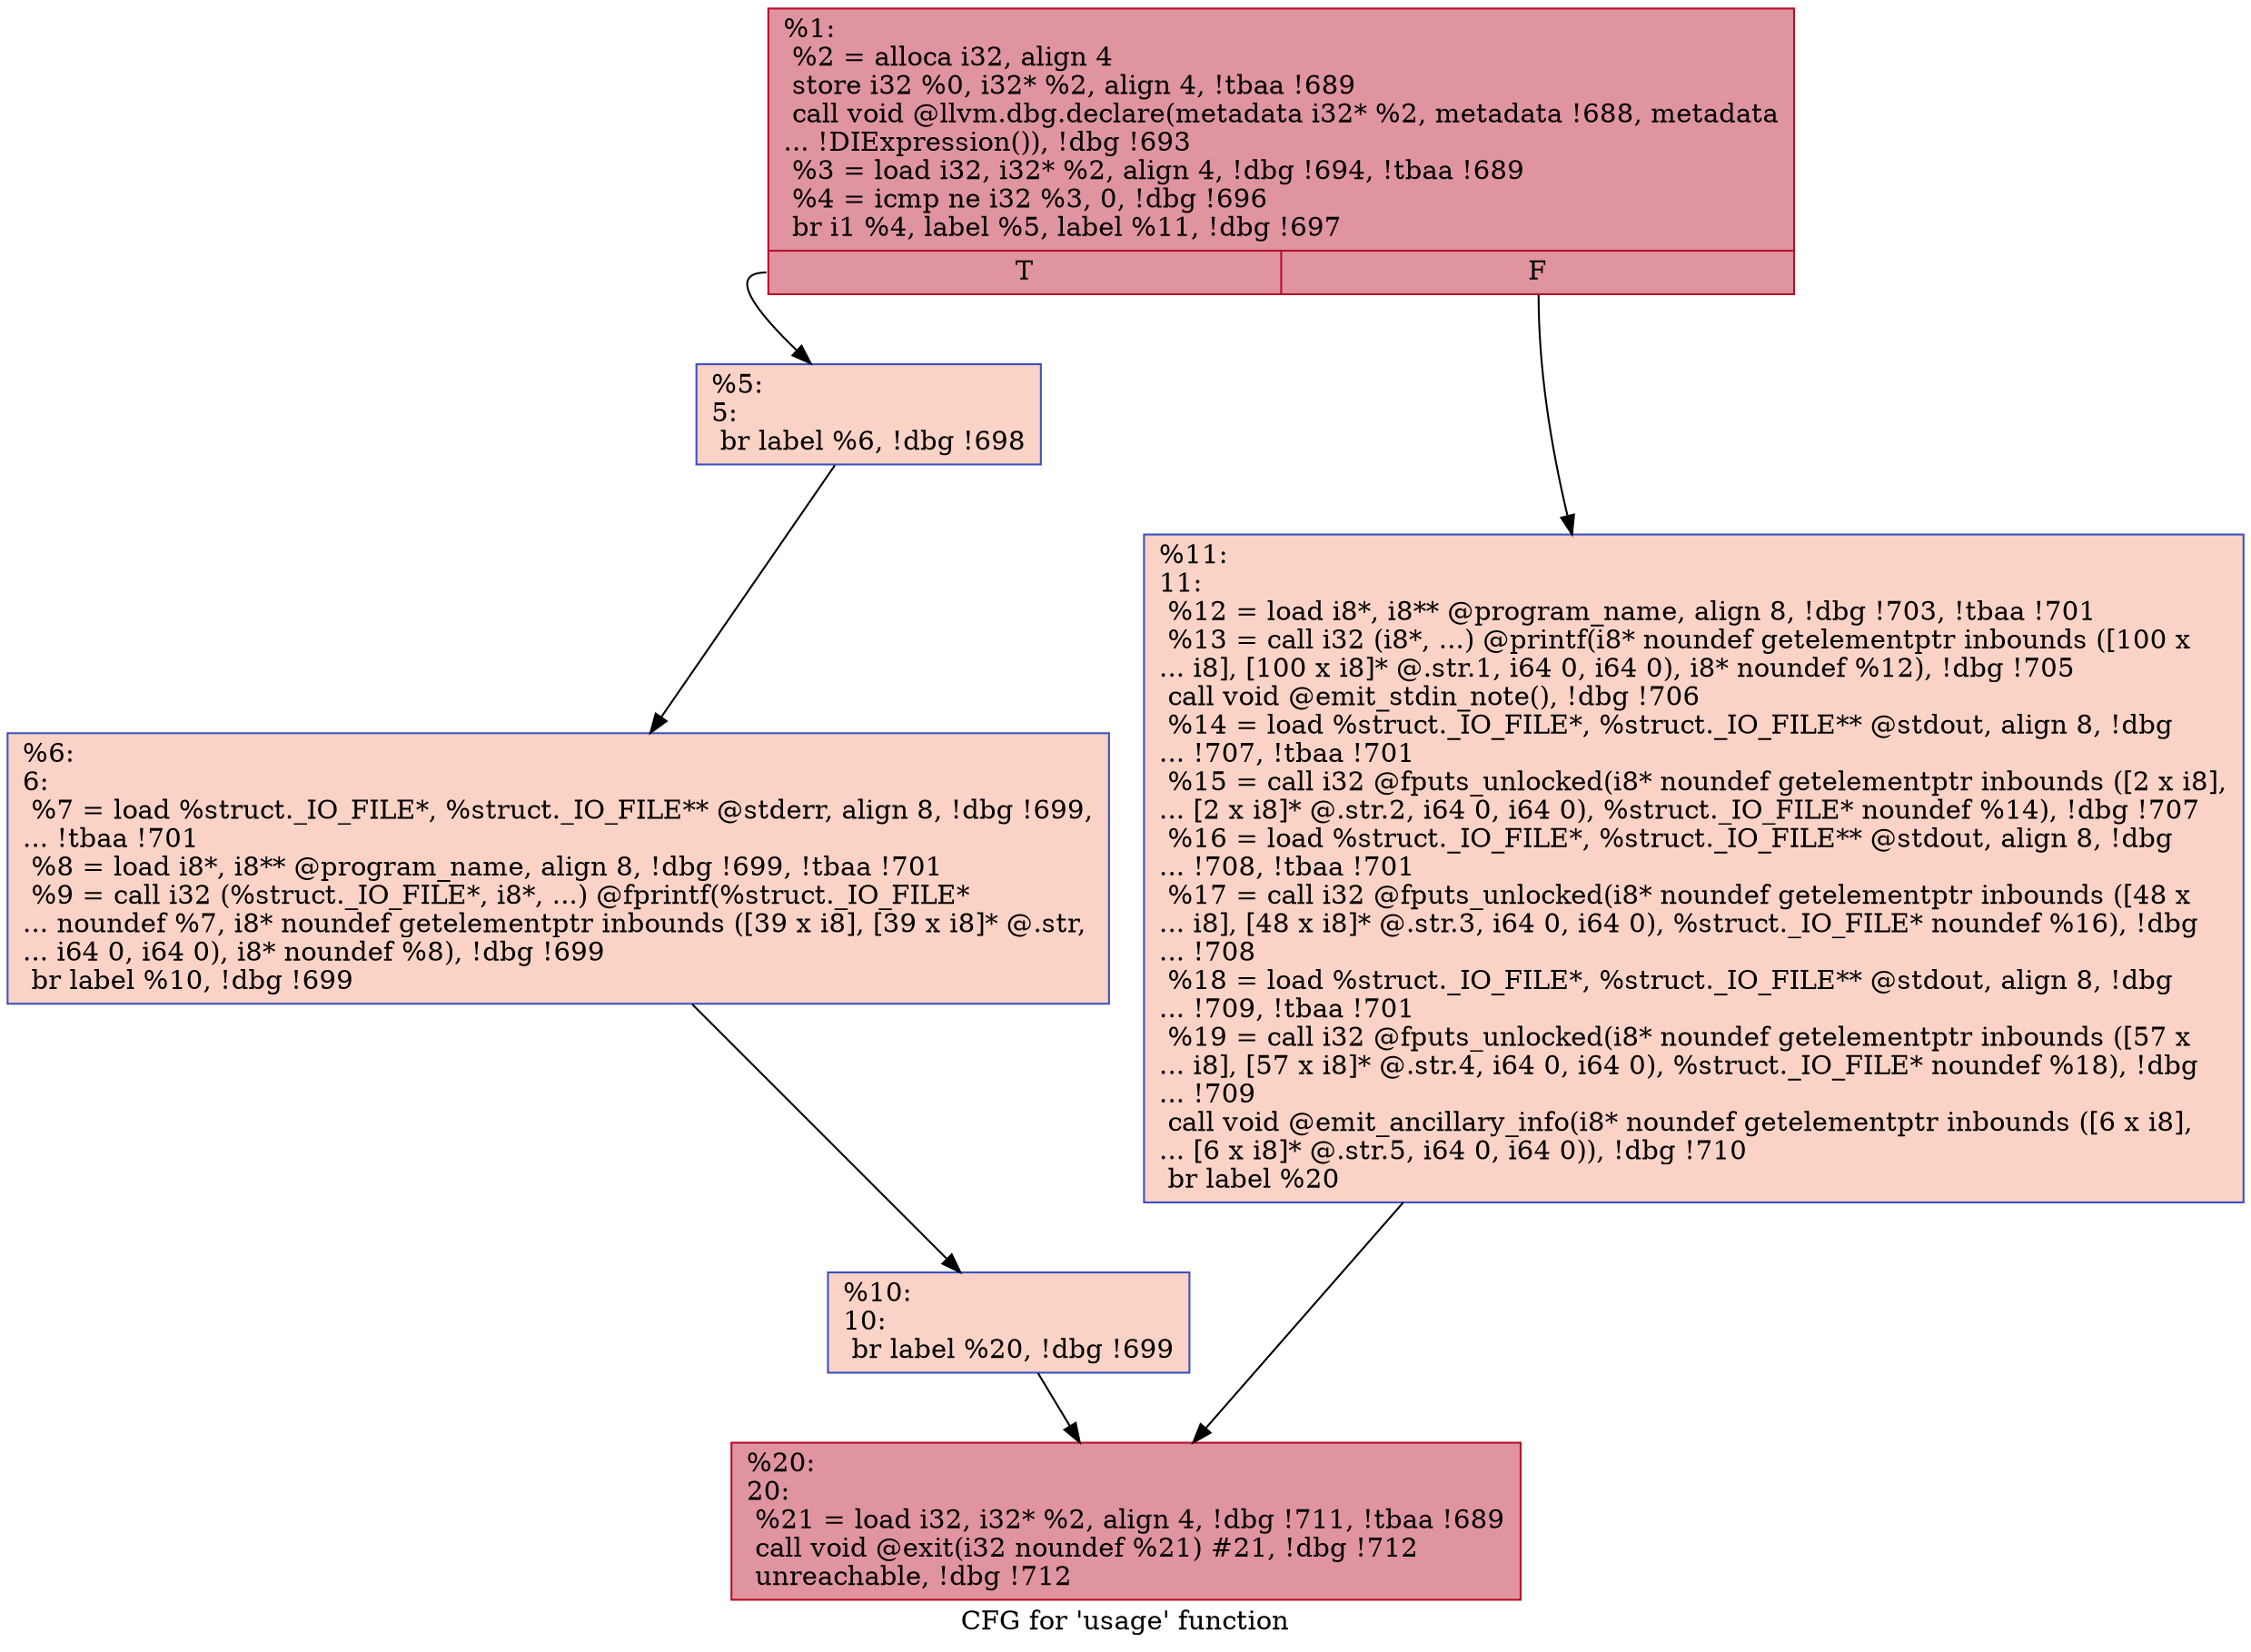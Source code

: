 digraph "CFG for 'usage' function" {
	label="CFG for 'usage' function";

	Node0x18671b0 [shape=record,color="#b70d28ff", style=filled, fillcolor="#b70d2870",label="{%1:\l  %2 = alloca i32, align 4\l  store i32 %0, i32* %2, align 4, !tbaa !689\l  call void @llvm.dbg.declare(metadata i32* %2, metadata !688, metadata\l... !DIExpression()), !dbg !693\l  %3 = load i32, i32* %2, align 4, !dbg !694, !tbaa !689\l  %4 = icmp ne i32 %3, 0, !dbg !696\l  br i1 %4, label %5, label %11, !dbg !697\l|{<s0>T|<s1>F}}"];
	Node0x18671b0:s0 -> Node0x1874e90;
	Node0x18671b0:s1 -> Node0x1874f80;
	Node0x1874e90 [shape=record,color="#3d50c3ff", style=filled, fillcolor="#f59c7d70",label="{%5:\l5:                                                \l  br label %6, !dbg !698\l}"];
	Node0x1874e90 -> Node0x1874ee0;
	Node0x1874ee0 [shape=record,color="#3d50c3ff", style=filled, fillcolor="#f59c7d70",label="{%6:\l6:                                                \l  %7 = load %struct._IO_FILE*, %struct._IO_FILE** @stderr, align 8, !dbg !699,\l... !tbaa !701\l  %8 = load i8*, i8** @program_name, align 8, !dbg !699, !tbaa !701\l  %9 = call i32 (%struct._IO_FILE*, i8*, ...) @fprintf(%struct._IO_FILE*\l... noundef %7, i8* noundef getelementptr inbounds ([39 x i8], [39 x i8]* @.str,\l... i64 0, i64 0), i8* noundef %8), !dbg !699\l  br label %10, !dbg !699\l}"];
	Node0x1874ee0 -> Node0x1874f30;
	Node0x1874f30 [shape=record,color="#3d50c3ff", style=filled, fillcolor="#f59c7d70",label="{%10:\l10:                                               \l  br label %20, !dbg !699\l}"];
	Node0x1874f30 -> Node0x1874fd0;
	Node0x1874f80 [shape=record,color="#3d50c3ff", style=filled, fillcolor="#f59c7d70",label="{%11:\l11:                                               \l  %12 = load i8*, i8** @program_name, align 8, !dbg !703, !tbaa !701\l  %13 = call i32 (i8*, ...) @printf(i8* noundef getelementptr inbounds ([100 x\l... i8], [100 x i8]* @.str.1, i64 0, i64 0), i8* noundef %12), !dbg !705\l  call void @emit_stdin_note(), !dbg !706\l  %14 = load %struct._IO_FILE*, %struct._IO_FILE** @stdout, align 8, !dbg\l... !707, !tbaa !701\l  %15 = call i32 @fputs_unlocked(i8* noundef getelementptr inbounds ([2 x i8],\l... [2 x i8]* @.str.2, i64 0, i64 0), %struct._IO_FILE* noundef %14), !dbg !707\l  %16 = load %struct._IO_FILE*, %struct._IO_FILE** @stdout, align 8, !dbg\l... !708, !tbaa !701\l  %17 = call i32 @fputs_unlocked(i8* noundef getelementptr inbounds ([48 x\l... i8], [48 x i8]* @.str.3, i64 0, i64 0), %struct._IO_FILE* noundef %16), !dbg\l... !708\l  %18 = load %struct._IO_FILE*, %struct._IO_FILE** @stdout, align 8, !dbg\l... !709, !tbaa !701\l  %19 = call i32 @fputs_unlocked(i8* noundef getelementptr inbounds ([57 x\l... i8], [57 x i8]* @.str.4, i64 0, i64 0), %struct._IO_FILE* noundef %18), !dbg\l... !709\l  call void @emit_ancillary_info(i8* noundef getelementptr inbounds ([6 x i8],\l... [6 x i8]* @.str.5, i64 0, i64 0)), !dbg !710\l  br label %20\l}"];
	Node0x1874f80 -> Node0x1874fd0;
	Node0x1874fd0 [shape=record,color="#b70d28ff", style=filled, fillcolor="#b70d2870",label="{%20:\l20:                                               \l  %21 = load i32, i32* %2, align 4, !dbg !711, !tbaa !689\l  call void @exit(i32 noundef %21) #21, !dbg !712\l  unreachable, !dbg !712\l}"];
}
